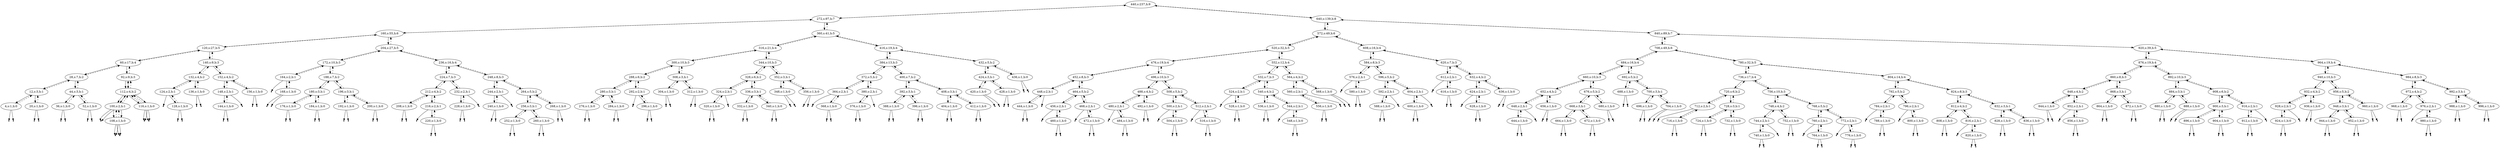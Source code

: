 digraph Blahblah{
{rank = same ; "440"};
nulll4 [shape=point];
4 -> nulll4;
4[label="4,s:1,h:0"];
4 -> 12[style=dashed];
nullr4 [shape=point];
4 -> nullr4;
12 -> 4;
12[label="12,s:3,h:1"];
12 -> 28[style=dashed];
nulll20 [shape=point];
20 -> nulll20;
20[label="20,s:1,h:0"];
20 -> 12[style=dashed];
nullr20 [shape=point];
20 -> nullr20;
12 -> 20;
28 -> 12;
28[label="28,s:7,h:2"];
28 -> 60[style=dashed];
nulll36 [shape=point];
36 -> nulll36;
36[label="36,s:1,h:0"];
36 -> 44[style=dashed];
nullr36 [shape=point];
36 -> nullr36;
44 -> 36;
44[label="44,s:3,h:1"];
44 -> 28[style=dashed];
nulll52 [shape=point];
52 -> nulll52;
52[label="52,s:1,h:0"];
52 -> 44[style=dashed];
nullr52 [shape=point];
52 -> nullr52;
44 -> 52;
28 -> 44;
60 -> 28;
60[label="60,s:17,h:4"];
60 -> 120[style=dashed];
nulll100 [shape=point];
100 -> nulll100;
100[label="100,s:2,h:1"];
100 -> 112[style=dashed];
nulll108 [shape=point];
108 -> nulll108;
108[label="108,s:1,h:0"];
108 -> 100[style=dashed];
nullr108 [shape=point];
108 -> nullr108;
100 -> 108;
112 -> 100;
112[label="112,s:4,h:2"];
112 -> 92[style=dashed];
nulll116 [shape=point];
116 -> nulll116;
116[label="116,s:1,h:0"];
116 -> 112[style=dashed];
nullr116 [shape=point];
116 -> nullr116;
112 -> 116;
92 -> 112;
92[label="92,s:9,h:3"];
92 -> 60[style=dashed];
nulll100 [shape=point];
100 -> nulll100;
100[label="100,s:2,h:1"];
100 -> 112[style=dashed];
nulll108 [shape=point];
108 -> nulll108;
108[label="108,s:1,h:0"];
108 -> 100[style=dashed];
nullr108 [shape=point];
108 -> nullr108;
100 -> 108;
112 -> 100;
112[label="112,s:4,h:2"];
112 -> 92[style=dashed];
nulll116 [shape=point];
116 -> nulll116;
116[label="116,s:1,h:0"];
116 -> 112[style=dashed];
nullr116 [shape=point];
116 -> nullr116;
112 -> 116;
92 -> 112;
60 -> 92;
120 -> 60;
120[label="120,s:27,h:5"];
120 -> 160[style=dashed];
nulll124 [shape=point];
124 -> nulll124;
124[label="124,s:2,h:1"];
124 -> 132[style=dashed];
nulll128 [shape=point];
128 -> nulll128;
128[label="128,s:1,h:0"];
128 -> 124[style=dashed];
nullr128 [shape=point];
128 -> nullr128;
124 -> 128;
132 -> 124;
132[label="132,s:4,h:2"];
132 -> 140[style=dashed];
nulll136 [shape=point];
136 -> nulll136;
136[label="136,s:1,h:0"];
136 -> 132[style=dashed];
nullr136 [shape=point];
136 -> nullr136;
132 -> 136;
140 -> 132;
140[label="140,s:9,h:3"];
140 -> 120[style=dashed];
nulll144 [shape=point];
144 -> nulll144;
144[label="144,s:1,h:0"];
144 -> 148[style=dashed];
nullr144 [shape=point];
144 -> nullr144;
148 -> 144;
148[label="148,s:2,h:1"];
148 -> 152[style=dashed];
nullr148 [shape=point];
148 -> nullr148;
152 -> 148;
152[label="152,s:4,h:2"];
152 -> 140[style=dashed];
nulll156 [shape=point];
156 -> nulll156;
156[label="156,s:1,h:0"];
156 -> 152[style=dashed];
nullr156 [shape=point];
156 -> nullr156;
152 -> 156;
140 -> 152;
120 -> 140;
160 -> 120;
160[label="160,s:55,h:6"];
160 -> 272[style=dashed];
nulll164 [shape=point];
164 -> nulll164;
164[label="164,s:2,h:1"];
164 -> 172[style=dashed];
nulll168 [shape=point];
168 -> nulll168;
168[label="168,s:1,h:0"];
168 -> 164[style=dashed];
nullr168 [shape=point];
168 -> nullr168;
164 -> 168;
172 -> 164;
172[label="172,s:10,h:3"];
172 -> 204[style=dashed];
nulll176 [shape=point];
176 -> nulll176;
176[label="176,s:1,h:0"];
176 -> 180[style=dashed];
nullr176 [shape=point];
176 -> nullr176;
180 -> 176;
180[label="180,s:3,h:1"];
180 -> 188[style=dashed];
nulll184 [shape=point];
184 -> nulll184;
184[label="184,s:1,h:0"];
184 -> 180[style=dashed];
nullr184 [shape=point];
184 -> nullr184;
180 -> 184;
188 -> 180;
188[label="188,s:7,h:2"];
188 -> 172[style=dashed];
nulll192 [shape=point];
192 -> nulll192;
192[label="192,s:1,h:0"];
192 -> 196[style=dashed];
nullr192 [shape=point];
192 -> nullr192;
196 -> 192;
196[label="196,s:3,h:1"];
196 -> 188[style=dashed];
nulll200 [shape=point];
200 -> nulll200;
200[label="200,s:1,h:0"];
200 -> 196[style=dashed];
nullr200 [shape=point];
200 -> nullr200;
196 -> 200;
188 -> 196;
172 -> 188;
204 -> 172;
204[label="204,s:27,h:5"];
204 -> 160[style=dashed];
nulll208 [shape=point];
208 -> nulll208;
208[label="208,s:1,h:0"];
208 -> 212[style=dashed];
nullr208 [shape=point];
208 -> nullr208;
212 -> 208;
212[label="212,s:4,h:2"];
212 -> 224[style=dashed];
nulll216 [shape=point];
216 -> nulll216;
216[label="216,s:2,h:1"];
216 -> 212[style=dashed];
nulll220 [shape=point];
220 -> nulll220;
220[label="220,s:1,h:0"];
220 -> 216[style=dashed];
nullr220 [shape=point];
220 -> nullr220;
216 -> 220;
212 -> 216;
224 -> 212;
224[label="224,s:7,h:3"];
224 -> 236[style=dashed];
nulll228 [shape=point];
228 -> nulll228;
228[label="228,s:1,h:0"];
228 -> 232[style=dashed];
nullr228 [shape=point];
228 -> nullr228;
232 -> 228;
232[label="232,s:2,h:1"];
232 -> 224[style=dashed];
nullr232 [shape=point];
232 -> nullr232;
224 -> 232;
236 -> 224;
236[label="236,s:16,h:4"];
236 -> 204[style=dashed];
nulll240 [shape=point];
240 -> nulll240;
240[label="240,s:1,h:0"];
240 -> 244[style=dashed];
nullr240 [shape=point];
240 -> nullr240;
244 -> 240;
244[label="244,s:2,h:1"];
244 -> 248[style=dashed];
nullr244 [shape=point];
244 -> nullr244;
248 -> 244;
248[label="248,s:8,h:3"];
248 -> 236[style=dashed];
nulll252 [shape=point];
252 -> nulll252;
252[label="252,s:1,h:0"];
252 -> 256[style=dashed];
nullr252 [shape=point];
252 -> nullr252;
256 -> 252;
256[label="256,s:3,h:1"];
256 -> 264[style=dashed];
nulll260 [shape=point];
260 -> nulll260;
260[label="260,s:1,h:0"];
260 -> 256[style=dashed];
nullr260 [shape=point];
260 -> nullr260;
256 -> 260;
264 -> 256;
264[label="264,s:5,h:2"];
264 -> 248[style=dashed];
nulll268 [shape=point];
268 -> nulll268;
268[label="268,s:1,h:0"];
268 -> 264[style=dashed];
nullr268 [shape=point];
268 -> nullr268;
264 -> 268;
248 -> 264;
236 -> 248;
204 -> 236;
160 -> 204;
272 -> 160;
272[label="272,s:97,h:7"];
272 -> 440[style=dashed];
nulll276 [shape=point];
276 -> nulll276;
276[label="276,s:1,h:0"];
276 -> 280[style=dashed];
nullr276 [shape=point];
276 -> nullr276;
280 -> 276;
280[label="280,s:3,h:1"];
280 -> 288[style=dashed];
nulll284 [shape=point];
284 -> nulll284;
284[label="284,s:1,h:0"];
284 -> 280[style=dashed];
nullr284 [shape=point];
284 -> nullr284;
280 -> 284;
288 -> 280;
288[label="288,s:6,h:2"];
288 -> 300[style=dashed];
nulll292 [shape=point];
292 -> nulll292;
292[label="292,s:2,h:1"];
292 -> 288[style=dashed];
nulll296 [shape=point];
296 -> nulll296;
296[label="296,s:1,h:0"];
296 -> 292[style=dashed];
nullr296 [shape=point];
296 -> nullr296;
292 -> 296;
288 -> 292;
300 -> 288;
300[label="300,s:10,h:3"];
300 -> 316[style=dashed];
nulll304 [shape=point];
304 -> nulll304;
304[label="304,s:1,h:0"];
304 -> 308[style=dashed];
nullr304 [shape=point];
304 -> nullr304;
308 -> 304;
308[label="308,s:3,h:1"];
308 -> 300[style=dashed];
nulll312 [shape=point];
312 -> nulll312;
312[label="312,s:1,h:0"];
312 -> 308[style=dashed];
nullr312 [shape=point];
312 -> nullr312;
308 -> 312;
300 -> 308;
316 -> 300;
316[label="316,s:21,h:4"];
316 -> 360[style=dashed];
nulll320 [shape=point];
320 -> nulll320;
320[label="320,s:1,h:0"];
320 -> 324[style=dashed];
nullr320 [shape=point];
320 -> nullr320;
324 -> 320;
324[label="324,s:2,h:1"];
324 -> 328[style=dashed];
nullr324 [shape=point];
324 -> nullr324;
328 -> 324;
328[label="328,s:6,h:2"];
328 -> 344[style=dashed];
nulll332 [shape=point];
332 -> nulll332;
332[label="332,s:1,h:0"];
332 -> 336[style=dashed];
nullr332 [shape=point];
332 -> nullr332;
336 -> 332;
336[label="336,s:3,h:1"];
336 -> 328[style=dashed];
nulll340 [shape=point];
340 -> nulll340;
340[label="340,s:1,h:0"];
340 -> 336[style=dashed];
nullr340 [shape=point];
340 -> nullr340;
336 -> 340;
328 -> 336;
344 -> 328;
344[label="344,s:10,h:3"];
344 -> 316[style=dashed];
nulll348 [shape=point];
348 -> nulll348;
348[label="348,s:1,h:0"];
348 -> 352[style=dashed];
nullr348 [shape=point];
348 -> nullr348;
352 -> 348;
352[label="352,s:3,h:1"];
352 -> 344[style=dashed];
nulll356 [shape=point];
356 -> nulll356;
356[label="356,s:1,h:0"];
356 -> 352[style=dashed];
nullr356 [shape=point];
356 -> nullr356;
352 -> 356;
344 -> 352;
316 -> 344;
360 -> 316;
360[label="360,s:41,h:5"];
360 -> 272[style=dashed];
nulll364 [shape=point];
364 -> nulll364;
364[label="364,s:2,h:1"];
364 -> 372[style=dashed];
nulll368 [shape=point];
368 -> nulll368;
368[label="368,s:1,h:0"];
368 -> 364[style=dashed];
nullr368 [shape=point];
368 -> nullr368;
364 -> 368;
372 -> 364;
372[label="372,s:5,h:2"];
372 -> 384[style=dashed];
nulll376 [shape=point];
376 -> nulll376;
376[label="376,s:1,h:0"];
376 -> 380[style=dashed];
nullr376 [shape=point];
376 -> nullr376;
380 -> 376;
380[label="380,s:2,h:1"];
380 -> 372[style=dashed];
nullr380 [shape=point];
380 -> nullr380;
372 -> 380;
384 -> 372;
384[label="384,s:13,h:3"];
384 -> 416[style=dashed];
nulll388 [shape=point];
388 -> nulll388;
388[label="388,s:1,h:0"];
388 -> 392[style=dashed];
nullr388 [shape=point];
388 -> nullr388;
392 -> 388;
392[label="392,s:3,h:1"];
392 -> 400[style=dashed];
nulll396 [shape=point];
396 -> nulll396;
396[label="396,s:1,h:0"];
396 -> 392[style=dashed];
nullr396 [shape=point];
396 -> nullr396;
392 -> 396;
400 -> 392;
400[label="400,s:7,h:2"];
400 -> 384[style=dashed];
nulll404 [shape=point];
404 -> nulll404;
404[label="404,s:1,h:0"];
404 -> 408[style=dashed];
nullr404 [shape=point];
404 -> nullr404;
408 -> 404;
408[label="408,s:3,h:1"];
408 -> 400[style=dashed];
nulll412 [shape=point];
412 -> nulll412;
412[label="412,s:1,h:0"];
412 -> 408[style=dashed];
nullr412 [shape=point];
412 -> nullr412;
408 -> 412;
400 -> 408;
384 -> 400;
416 -> 384;
416[label="416,s:19,h:4"];
416 -> 360[style=dashed];
nulll420 [shape=point];
420 -> nulll420;
420[label="420,s:1,h:0"];
420 -> 424[style=dashed];
nullr420 [shape=point];
420 -> nullr420;
424 -> 420;
424[label="424,s:3,h:1"];
424 -> 432[style=dashed];
nulll428 [shape=point];
428 -> nulll428;
428[label="428,s:1,h:0"];
428 -> 424[style=dashed];
nullr428 [shape=point];
428 -> nullr428;
424 -> 428;
432 -> 424;
432[label="432,s:5,h:2"];
432 -> 416[style=dashed];
nulll436 [shape=point];
436 -> nulll436;
436[label="436,s:1,h:0"];
436 -> 432[style=dashed];
nullr436 [shape=point];
436 -> nullr436;
432 -> 436;
416 -> 432;
360 -> 416;
272 -> 360;
440 -> 272;
440[label="440,s:237,h:9"];
nulll444 [shape=point];
444 -> nulll444;
444[label="444,s:1,h:0"];
444 -> 448[style=dashed];
nullr444 [shape=point];
444 -> nullr444;
448 -> 444;
448[label="448,s:2,h:1"];
448 -> 452[style=dashed];
nullr448 [shape=point];
448 -> nullr448;
452 -> 448;
452[label="452,s:8,h:3"];
452 -> 476[style=dashed];
nulll456 [shape=point];
456 -> nulll456;
456[label="456,s:2,h:1"];
456 -> 464[style=dashed];
nulll460 [shape=point];
460 -> nulll460;
460[label="460,s:1,h:0"];
460 -> 456[style=dashed];
nullr460 [shape=point];
460 -> nullr460;
456 -> 460;
464 -> 456;
464[label="464,s:5,h:2"];
464 -> 452[style=dashed];
nulll468 [shape=point];
468 -> nulll468;
468[label="468,s:2,h:1"];
468 -> 464[style=dashed];
nulll472 [shape=point];
472 -> nulll472;
472[label="472,s:1,h:0"];
472 -> 468[style=dashed];
nullr472 [shape=point];
472 -> nullr472;
468 -> 472;
464 -> 468;
452 -> 464;
476 -> 452;
476[label="476,s:19,h:4"];
476 -> 520[style=dashed];
nulll480 [shape=point];
480 -> nulll480;
480[label="480,s:2,h:1"];
480 -> 488[style=dashed];
nulll484 [shape=point];
484 -> nulll484;
484[label="484,s:1,h:0"];
484 -> 480[style=dashed];
nullr484 [shape=point];
484 -> nullr484;
480 -> 484;
488 -> 480;
488[label="488,s:4,h:2"];
488 -> 496[style=dashed];
nulll492 [shape=point];
492 -> nulll492;
492[label="492,s:1,h:0"];
492 -> 488[style=dashed];
nullr492 [shape=point];
492 -> nullr492;
488 -> 492;
496 -> 488;
496[label="496,s:10,h:3"];
496 -> 476[style=dashed];
nulll500 [shape=point];
500 -> nulll500;
500[label="500,s:2,h:1"];
500 -> 508[style=dashed];
nulll504 [shape=point];
504 -> nulll504;
504[label="504,s:1,h:0"];
504 -> 500[style=dashed];
nullr504 [shape=point];
504 -> nullr504;
500 -> 504;
508 -> 500;
508[label="508,s:5,h:2"];
508 -> 496[style=dashed];
nulll512 [shape=point];
512 -> nulll512;
512[label="512,s:2,h:1"];
512 -> 508[style=dashed];
nulll516 [shape=point];
516 -> nulll516;
516[label="516,s:1,h:0"];
516 -> 512[style=dashed];
nullr516 [shape=point];
516 -> nullr516;
512 -> 516;
508 -> 512;
496 -> 508;
476 -> 496;
520 -> 476;
520[label="520,s:32,h:5"];
520 -> 572[style=dashed];
nulll524 [shape=point];
524 -> nulll524;
524[label="524,s:2,h:1"];
524 -> 532[style=dashed];
nulll528 [shape=point];
528 -> nulll528;
528[label="528,s:1,h:0"];
528 -> 524[style=dashed];
nullr528 [shape=point];
528 -> nullr528;
524 -> 528;
532 -> 524;
532[label="532,s:7,h:3"];
532 -> 552[style=dashed];
nulll536 [shape=point];
536 -> nulll536;
536[label="536,s:1,h:0"];
536 -> 540[style=dashed];
nullr536 [shape=point];
536 -> nullr536;
540 -> 536;
540[label="540,s:4,h:2"];
540 -> 532[style=dashed];
nulll544 [shape=point];
544 -> nulll544;
544[label="544,s:2,h:1"];
544 -> 540[style=dashed];
nulll548 [shape=point];
548 -> nulll548;
548[label="548,s:1,h:0"];
548 -> 544[style=dashed];
nullr548 [shape=point];
548 -> nullr548;
544 -> 548;
540 -> 544;
532 -> 540;
552 -> 532;
552[label="552,s:12,h:4"];
552 -> 520[style=dashed];
nulll556 [shape=point];
556 -> nulll556;
556[label="556,s:1,h:0"];
556 -> 560[style=dashed];
nullr556 [shape=point];
556 -> nullr556;
560 -> 556;
560[label="560,s:2,h:1"];
560 -> 564[style=dashed];
nullr560 [shape=point];
560 -> nullr560;
564 -> 560;
564[label="564,s:4,h:2"];
564 -> 552[style=dashed];
nulll568 [shape=point];
568 -> nulll568;
568[label="568,s:1,h:0"];
568 -> 564[style=dashed];
nullr568 [shape=point];
568 -> nullr568;
564 -> 568;
552 -> 564;
520 -> 552;
572 -> 520;
572[label="572,s:49,h:6"];
572 -> 640[style=dashed];
nulll576 [shape=point];
576 -> nulll576;
576[label="576,s:2,h:1"];
576 -> 584[style=dashed];
nulll580 [shape=point];
580 -> nulll580;
580[label="580,s:1,h:0"];
580 -> 576[style=dashed];
nullr580 [shape=point];
580 -> nullr580;
576 -> 580;
584 -> 576;
584[label="584,s:8,h:3"];
584 -> 608[style=dashed];
nulll588 [shape=point];
588 -> nulll588;
588[label="588,s:1,h:0"];
588 -> 592[style=dashed];
nullr588 [shape=point];
588 -> nullr588;
592 -> 588;
592[label="592,s:2,h:1"];
592 -> 596[style=dashed];
nullr592 [shape=point];
592 -> nullr592;
596 -> 592;
596[label="596,s:5,h:2"];
596 -> 584[style=dashed];
nulll600 [shape=point];
600 -> nulll600;
600[label="600,s:1,h:0"];
600 -> 604[style=dashed];
nullr600 [shape=point];
600 -> nullr600;
604 -> 600;
604[label="604,s:2,h:1"];
604 -> 596[style=dashed];
nullr604 [shape=point];
604 -> nullr604;
596 -> 604;
584 -> 596;
608 -> 584;
608[label="608,s:16,h:4"];
608 -> 572[style=dashed];
nulll612 [shape=point];
612 -> nulll612;
612[label="612,s:2,h:1"];
612 -> 620[style=dashed];
nulll616 [shape=point];
616 -> nulll616;
616[label="616,s:1,h:0"];
616 -> 612[style=dashed];
nullr616 [shape=point];
616 -> nullr616;
612 -> 616;
620 -> 612;
620[label="620,s:7,h:3"];
620 -> 608[style=dashed];
nulll624 [shape=point];
624 -> nulll624;
624[label="624,s:2,h:1"];
624 -> 632[style=dashed];
nulll628 [shape=point];
628 -> nulll628;
628[label="628,s:1,h:0"];
628 -> 624[style=dashed];
nullr628 [shape=point];
628 -> nullr628;
624 -> 628;
632 -> 624;
632[label="632,s:4,h:2"];
632 -> 620[style=dashed];
nulll636 [shape=point];
636 -> nulll636;
636[label="636,s:1,h:0"];
636 -> 632[style=dashed];
nullr636 [shape=point];
636 -> nullr636;
632 -> 636;
620 -> 632;
608 -> 620;
572 -> 608;
640 -> 572;
640[label="640,s:139,h:8"];
640 -> 440[style=dashed];
nulll644 [shape=point];
644 -> nulll644;
644[label="644,s:1,h:0"];
644 -> 648[style=dashed];
nullr644 [shape=point];
644 -> nullr644;
648 -> 644;
648[label="648,s:2,h:1"];
648 -> 652[style=dashed];
nullr648 [shape=point];
648 -> nullr648;
652 -> 648;
652[label="652,s:4,h:2"];
652 -> 660[style=dashed];
nulll656 [shape=point];
656 -> nulll656;
656[label="656,s:1,h:0"];
656 -> 652[style=dashed];
nullr656 [shape=point];
656 -> nullr656;
652 -> 656;
660 -> 652;
660[label="660,s:10,h:3"];
660 -> 684[style=dashed];
nulll664 [shape=point];
664 -> nulll664;
664[label="664,s:1,h:0"];
664 -> 668[style=dashed];
nullr664 [shape=point];
664 -> nullr664;
668 -> 664;
668[label="668,s:3,h:1"];
668 -> 676[style=dashed];
nulll672 [shape=point];
672 -> nulll672;
672[label="672,s:1,h:0"];
672 -> 668[style=dashed];
nullr672 [shape=point];
672 -> nullr672;
668 -> 672;
676 -> 668;
676[label="676,s:5,h:2"];
676 -> 660[style=dashed];
nulll680 [shape=point];
680 -> nulll680;
680[label="680,s:1,h:0"];
680 -> 676[style=dashed];
nullr680 [shape=point];
680 -> nullr680;
676 -> 680;
660 -> 676;
684 -> 660;
684[label="684,s:16,h:4"];
684 -> 708[style=dashed];
nulll688 [shape=point];
688 -> nulll688;
688[label="688,s:1,h:0"];
688 -> 692[style=dashed];
nullr688 [shape=point];
688 -> nullr688;
692 -> 688;
692[label="692,s:5,h:2"];
692 -> 684[style=dashed];
nulll696 [shape=point];
696 -> nulll696;
696[label="696,s:1,h:0"];
696 -> 700[style=dashed];
nullr696 [shape=point];
696 -> nullr696;
700 -> 696;
700[label="700,s:3,h:1"];
700 -> 692[style=dashed];
nulll704 [shape=point];
704 -> nulll704;
704[label="704,s:1,h:0"];
704 -> 700[style=dashed];
nullr704 [shape=point];
704 -> nullr704;
700 -> 704;
692 -> 700;
684 -> 692;
708 -> 684;
708[label="708,s:49,h:6"];
708 -> 840[style=dashed];
nulll712 [shape=point];
712 -> nulll712;
712[label="712,s:2,h:1"];
712 -> 720[style=dashed];
nulll716 [shape=point];
716 -> nulll716;
716[label="716,s:1,h:0"];
716 -> 712[style=dashed];
nullr716 [shape=point];
716 -> nullr716;
712 -> 716;
720 -> 712;
720[label="720,s:6,h:2"];
720 -> 736[style=dashed];
nulll724 [shape=point];
724 -> nulll724;
724[label="724,s:1,h:0"];
724 -> 728[style=dashed];
nullr724 [shape=point];
724 -> nullr724;
728 -> 724;
728[label="728,s:3,h:1"];
728 -> 720[style=dashed];
nulll732 [shape=point];
732 -> nulll732;
732[label="732,s:1,h:0"];
732 -> 728[style=dashed];
nullr732 [shape=point];
732 -> nullr732;
728 -> 732;
720 -> 728;
736 -> 720;
736[label="736,s:17,h:4"];
736 -> 780[style=dashed];
nulll740 [shape=point];
740 -> nulll740;
740[label="740,s:1,h:0"];
740 -> 744[style=dashed];
nullr740 [shape=point];
740 -> nullr740;
744 -> 740;
744[label="744,s:2,h:1"];
744 -> 748[style=dashed];
nullr744 [shape=point];
744 -> nullr744;
748 -> 744;
748[label="748,s:4,h:2"];
748 -> 756[style=dashed];
nulll752 [shape=point];
752 -> nulll752;
752[label="752,s:1,h:0"];
752 -> 748[style=dashed];
nullr752 [shape=point];
752 -> nullr752;
748 -> 752;
756 -> 748;
756[label="756,s:10,h:3"];
756 -> 736[style=dashed];
nulll760 [shape=point];
760 -> nulll760;
760[label="760,s:2,h:1"];
760 -> 768[style=dashed];
nulll764 [shape=point];
764 -> nulll764;
764[label="764,s:1,h:0"];
764 -> 760[style=dashed];
nullr764 [shape=point];
764 -> nullr764;
760 -> 764;
768 -> 760;
768[label="768,s:5,h:2"];
768 -> 756[style=dashed];
nulll772 [shape=point];
772 -> nulll772;
772[label="772,s:2,h:1"];
772 -> 768[style=dashed];
nulll776 [shape=point];
776 -> nulll776;
776[label="776,s:1,h:0"];
776 -> 772[style=dashed];
nullr776 [shape=point];
776 -> nullr776;
772 -> 776;
768 -> 772;
756 -> 768;
736 -> 756;
780 -> 736;
780[label="780,s:32,h:5"];
780 -> 708[style=dashed];
nulll784 [shape=point];
784 -> nulll784;
784[label="784,s:2,h:1"];
784 -> 792[style=dashed];
nulll788 [shape=point];
788 -> nulll788;
788[label="788,s:1,h:0"];
788 -> 784[style=dashed];
nullr788 [shape=point];
788 -> nullr788;
784 -> 788;
792 -> 784;
792[label="792,s:5,h:2"];
792 -> 804[style=dashed];
nulll796 [shape=point];
796 -> nulll796;
796[label="796,s:2,h:1"];
796 -> 792[style=dashed];
nulll800 [shape=point];
800 -> nulll800;
800[label="800,s:1,h:0"];
800 -> 796[style=dashed];
nullr800 [shape=point];
800 -> nullr800;
796 -> 800;
792 -> 796;
804 -> 792;
804[label="804,s:14,h:4"];
804 -> 780[style=dashed];
nulll808 [shape=point];
808 -> nulll808;
808[label="808,s:1,h:0"];
808 -> 812[style=dashed];
nullr808 [shape=point];
808 -> nullr808;
812 -> 808;
812[label="812,s:4,h:2"];
812 -> 824[style=dashed];
nulll816 [shape=point];
816 -> nulll816;
816[label="816,s:2,h:1"];
816 -> 812[style=dashed];
nulll820 [shape=point];
820 -> nulll820;
820[label="820,s:1,h:0"];
820 -> 816[style=dashed];
nullr820 [shape=point];
820 -> nullr820;
816 -> 820;
812 -> 816;
824 -> 812;
824[label="824,s:8,h:3"];
824 -> 804[style=dashed];
nulll828 [shape=point];
828 -> nulll828;
828[label="828,s:1,h:0"];
828 -> 832[style=dashed];
nullr828 [shape=point];
828 -> nullr828;
832 -> 828;
832[label="832,s:3,h:1"];
832 -> 824[style=dashed];
nulll836 [shape=point];
836 -> nulll836;
836[label="836,s:1,h:0"];
836 -> 832[style=dashed];
nullr836 [shape=point];
836 -> nullr836;
832 -> 836;
824 -> 832;
804 -> 824;
780 -> 804;
708 -> 780;
840 -> 708;
840[label="840,s:89,h:7"];
840 -> 640[style=dashed];
nulll844 [shape=point];
844 -> nulll844;
844[label="844,s:1,h:0"];
844 -> 848[style=dashed];
nullr844 [shape=point];
844 -> nullr844;
848 -> 844;
848[label="848,s:4,h:2"];
848 -> 860[style=dashed];
nulll852 [shape=point];
852 -> nulll852;
852[label="852,s:2,h:1"];
852 -> 848[style=dashed];
nulll856 [shape=point];
856 -> nulll856;
856[label="856,s:1,h:0"];
856 -> 852[style=dashed];
nullr856 [shape=point];
856 -> nullr856;
852 -> 856;
848 -> 852;
860 -> 848;
860[label="860,s:8,h:3"];
860 -> 876[style=dashed];
nulll864 [shape=point];
864 -> nulll864;
864[label="864,s:1,h:0"];
864 -> 868[style=dashed];
nullr864 [shape=point];
864 -> nullr864;
868 -> 864;
868[label="868,s:3,h:1"];
868 -> 860[style=dashed];
nulll872 [shape=point];
872 -> nulll872;
872[label="872,s:1,h:0"];
872 -> 868[style=dashed];
nullr872 [shape=point];
872 -> nullr872;
868 -> 872;
860 -> 868;
876 -> 860;
876[label="876,s:19,h:4"];
876 -> 920[style=dashed];
nulll880 [shape=point];
880 -> nulll880;
880[label="880,s:1,h:0"];
880 -> 884[style=dashed];
nullr880 [shape=point];
880 -> nullr880;
884 -> 880;
884[label="884,s:3,h:1"];
884 -> 892[style=dashed];
nulll888 [shape=point];
888 -> nulll888;
888[label="888,s:1,h:0"];
888 -> 884[style=dashed];
nullr888 [shape=point];
888 -> nullr888;
884 -> 888;
892 -> 884;
892[label="892,s:10,h:3"];
892 -> 876[style=dashed];
nulll896 [shape=point];
896 -> nulll896;
896[label="896,s:1,h:0"];
896 -> 900[style=dashed];
nullr896 [shape=point];
896 -> nullr896;
900 -> 896;
900[label="900,s:3,h:1"];
900 -> 908[style=dashed];
nulll904 [shape=point];
904 -> nulll904;
904[label="904,s:1,h:0"];
904 -> 900[style=dashed];
nullr904 [shape=point];
904 -> nullr904;
900 -> 904;
908 -> 900;
908[label="908,s:6,h:2"];
908 -> 892[style=dashed];
nulll912 [shape=point];
912 -> nulll912;
912[label="912,s:1,h:0"];
912 -> 916[style=dashed];
nullr912 [shape=point];
912 -> nullr912;
916 -> 912;
916[label="916,s:2,h:1"];
916 -> 908[style=dashed];
nullr916 [shape=point];
916 -> nullr916;
908 -> 916;
892 -> 908;
876 -> 892;
920 -> 876;
920[label="920,s:39,h:5"];
920 -> 840[style=dashed];
nulll924 [shape=point];
924 -> nulll924;
924[label="924,s:1,h:0"];
924 -> 928[style=dashed];
nullr924 [shape=point];
924 -> nullr924;
928 -> 924;
928[label="928,s:2,h:1"];
928 -> 932[style=dashed];
nullr928 [shape=point];
928 -> nullr928;
932 -> 928;
932[label="932,s:4,h:2"];
932 -> 940[style=dashed];
nulll936 [shape=point];
936 -> nulll936;
936[label="936,s:1,h:0"];
936 -> 932[style=dashed];
nullr936 [shape=point];
936 -> nullr936;
932 -> 936;
940 -> 932;
940[label="940,s:10,h:3"];
940 -> 964[style=dashed];
nulll944 [shape=point];
944 -> nulll944;
944[label="944,s:1,h:0"];
944 -> 948[style=dashed];
nullr944 [shape=point];
944 -> nullr944;
948 -> 944;
948[label="948,s:3,h:1"];
948 -> 956[style=dashed];
nulll952 [shape=point];
952 -> nulll952;
952[label="952,s:1,h:0"];
952 -> 948[style=dashed];
nullr952 [shape=point];
952 -> nullr952;
948 -> 952;
956 -> 948;
956[label="956,s:5,h:2"];
956 -> 940[style=dashed];
nulll960 [shape=point];
960 -> nulll960;
960[label="960,s:1,h:0"];
960 -> 956[style=dashed];
nullr960 [shape=point];
960 -> nullr960;
956 -> 960;
940 -> 956;
964 -> 940;
964[label="964,s:19,h:4"];
964 -> 920[style=dashed];
nulll968 [shape=point];
968 -> nulll968;
968[label="968,s:1,h:0"];
968 -> 972[style=dashed];
nullr968 [shape=point];
968 -> nullr968;
972 -> 968;
972[label="972,s:4,h:2"];
972 -> 984[style=dashed];
nulll976 [shape=point];
976 -> nulll976;
976[label="976,s:2,h:1"];
976 -> 972[style=dashed];
nulll980 [shape=point];
980 -> nulll980;
980[label="980,s:1,h:0"];
980 -> 976[style=dashed];
nullr980 [shape=point];
980 -> nullr980;
976 -> 980;
972 -> 976;
984 -> 972;
984[label="984,s:8,h:3"];
984 -> 964[style=dashed];
nulll988 [shape=point];
988 -> nulll988;
988[label="988,s:1,h:0"];
988 -> 992[style=dashed];
nullr988 [shape=point];
988 -> nullr988;
992 -> 988;
992[label="992,s:3,h:1"];
992 -> 984[style=dashed];
nulll996 [shape=point];
996 -> nulll996;
996[label="996,s:1,h:0"];
996 -> 992[style=dashed];
nullr996 [shape=point];
996 -> nullr996;
992 -> 996;
984 -> 992;
964 -> 984;
920 -> 964;
840 -> 920;
640 -> 840;
440 -> 640;
}
